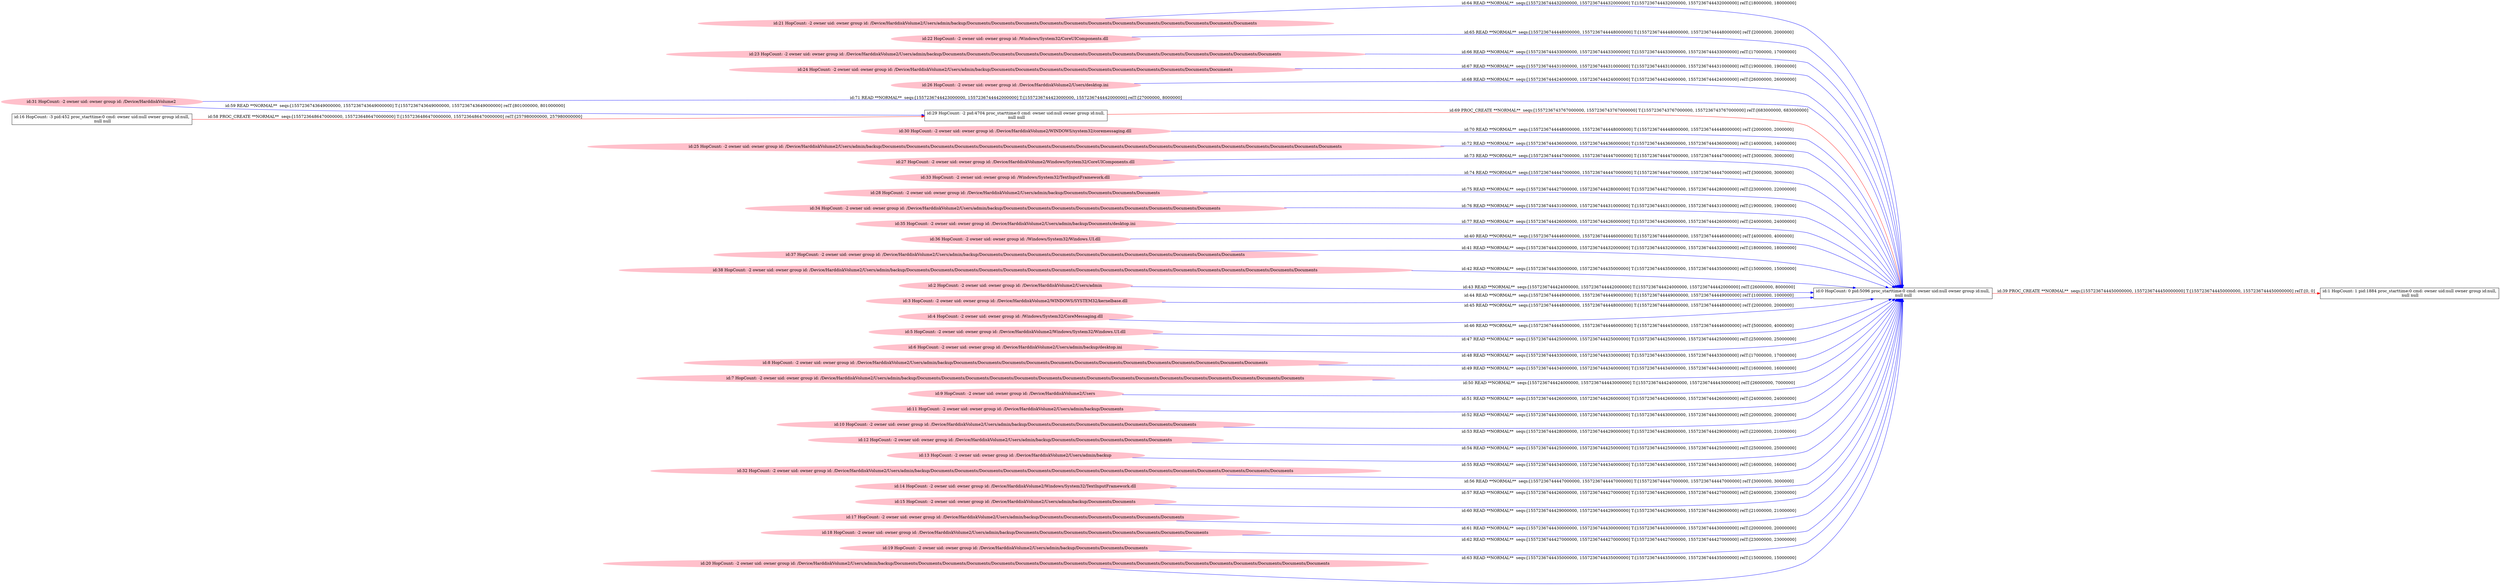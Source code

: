 digraph  {
rankdir=LR
"21"[color=pink,label="id:21 HopCount: -2 owner uid: owner group id: /Device/HarddiskVolume2/Users/admin/backup/Documents/Documents/Documents/Documents/Documents/Documents/Documents/Documents/Documents/Documents/Documents/Documents ", shape=oval,style=filled];
"0"[color=black,label="id:0 HopCount: 0 pid:5096 proc_starttime:0 cmd: owner uid:null owner group id:null,\n null null", shape=box,style=solid];
"21" -> "0" [id=64,__obj="READ"color=blue,label="id:64 READ **NORMAL**  seqs:[1557236744432000000, 1557236744432000000] T:[1557236744432000000, 1557236744432000000] relT:[18000000, 18000000]",style=solid];
"22"[color=pink,label="id:22 HopCount: -2 owner uid: owner group id: /Windows/System32/CoreUIComponents.dll ", shape=oval,style=filled];
"22" -> "0" [id=65,__obj="READ"color=blue,label="id:65 READ **NORMAL**  seqs:[1557236744448000000, 1557236744448000000] T:[1557236744448000000, 1557236744448000000] relT:[2000000, 2000000]",style=solid];
"23"[color=pink,label="id:23 HopCount: -2 owner uid: owner group id: /Device/HarddiskVolume2/Users/admin/backup/Documents/Documents/Documents/Documents/Documents/Documents/Documents/Documents/Documents/Documents/Documents/Documents/Documents/Documents ", shape=oval,style=filled];
"23" -> "0" [id=66,__obj="READ"color=blue,label="id:66 READ **NORMAL**  seqs:[1557236744433000000, 1557236744433000000] T:[1557236744433000000, 1557236744433000000] relT:[17000000, 17000000]",style=solid];
"24"[color=pink,label="id:24 HopCount: -2 owner uid: owner group id: /Device/HarddiskVolume2/Users/admin/backup/Documents/Documents/Documents/Documents/Documents/Documents/Documents/Documents/Documents/Documents ", shape=oval,style=filled];
"24" -> "0" [id=67,__obj="READ"color=blue,label="id:67 READ **NORMAL**  seqs:[1557236744431000000, 1557236744431000000] T:[1557236744431000000, 1557236744431000000] relT:[19000000, 19000000]",style=solid];
"26"[color=pink,label="id:26 HopCount: -2 owner uid: owner group id: /Device/HarddiskVolume2/Users/desktop.ini ", shape=oval,style=filled];
"26" -> "0" [id=68,__obj="READ"color=blue,label="id:68 READ **NORMAL**  seqs:[1557236744424000000, 1557236744424000000] T:[1557236744424000000, 1557236744424000000] relT:[26000000, 26000000]",style=solid];
"29"[color=black,label="id:29 HopCount: -2 pid:4704 proc_starttime:0 cmd: owner uid:null owner group id:null,\n null null", shape=box,style=solid];
"29" -> "0" [id=69,__obj="PROC_CREATE"color=red,label="id:69 PROC_CREATE **NORMAL**  seqs:[1557236743767000000, 1557236743767000000] T:[1557236743767000000, 1557236743767000000] relT:[683000000, 683000000]",style=solid];
"30"[color=pink,label="id:30 HopCount: -2 owner uid: owner group id: /Device/HarddiskVolume2/WINDOWS/system32/coremessaging.dll ", shape=oval,style=filled];
"30" -> "0" [id=70,__obj="READ"color=blue,label="id:70 READ **NORMAL**  seqs:[1557236744448000000, 1557236744448000000] T:[1557236744448000000, 1557236744448000000] relT:[2000000, 2000000]",style=solid];
"31"[color=pink,label="id:31 HopCount: -2 owner uid: owner group id: /Device/HarddiskVolume2 ", shape=oval,style=filled];
"31" -> "0" [id=71,__obj="READ"color=blue,label="id:71 READ **NORMAL**  seqs:[1557236744423000000, 1557236744442000000] T:[1557236744423000000, 1557236744442000000] relT:[27000000, 8000000]",style=solid];
"25"[color=pink,label="id:25 HopCount: -2 owner uid: owner group id: /Device/HarddiskVolume2/Users/admin/backup/Documents/Documents/Documents/Documents/Documents/Documents/Documents/Documents/Documents/Documents/Documents/Documents/Documents/Documents/Documents/Documents/Documents/Documents/Documents ", shape=oval,style=filled];
"25" -> "0" [id=72,__obj="READ"color=blue,label="id:72 READ **NORMAL**  seqs:[1557236744436000000, 1557236744436000000] T:[1557236744436000000, 1557236744436000000] relT:[14000000, 14000000]",style=solid];
"27"[color=pink,label="id:27 HopCount: -2 owner uid: owner group id: /Device/HarddiskVolume2/Windows/System32/CoreUIComponents.dll ", shape=oval,style=filled];
"27" -> "0" [id=73,__obj="READ"color=blue,label="id:73 READ **NORMAL**  seqs:[1557236744447000000, 1557236744447000000] T:[1557236744447000000, 1557236744447000000] relT:[3000000, 3000000]",style=solid];
"33"[color=pink,label="id:33 HopCount: -2 owner uid: owner group id: /Windows/System32/TextInputFramework.dll ", shape=oval,style=filled];
"33" -> "0" [id=74,__obj="READ"color=blue,label="id:74 READ **NORMAL**  seqs:[1557236744447000000, 1557236744447000000] T:[1557236744447000000, 1557236744447000000] relT:[3000000, 3000000]",style=solid];
"28"[color=pink,label="id:28 HopCount: -2 owner uid: owner group id: /Device/HarddiskVolume2/Users/admin/backup/Documents/Documents/Documents/Documents ", shape=oval,style=filled];
"28" -> "0" [id=75,__obj="READ"color=blue,label="id:75 READ **NORMAL**  seqs:[1557236744427000000, 1557236744428000000] T:[1557236744427000000, 1557236744428000000] relT:[23000000, 22000000]",style=solid];
"34"[color=pink,label="id:34 HopCount: -2 owner uid: owner group id: /Device/HarddiskVolume2/Users/admin/backup/Documents/Documents/Documents/Documents/Documents/Documents/Documents/Documents/Documents ", shape=oval,style=filled];
"34" -> "0" [id=76,__obj="READ"color=blue,label="id:76 READ **NORMAL**  seqs:[1557236744431000000, 1557236744431000000] T:[1557236744431000000, 1557236744431000000] relT:[19000000, 19000000]",style=solid];
"35"[color=pink,label="id:35 HopCount: -2 owner uid: owner group id: /Device/HarddiskVolume2/Users/admin/backup/Documents/desktop.ini ", shape=oval,style=filled];
"35" -> "0" [id=77,__obj="READ"color=blue,label="id:77 READ **NORMAL**  seqs:[1557236744426000000, 1557236744426000000] T:[1557236744426000000, 1557236744426000000] relT:[24000000, 24000000]",style=solid];
"1"[color=black,label="id:1 HopCount: 1 pid:1884 proc_starttime:0 cmd: owner uid:null owner group id:null,\n null null", shape=box,style=solid];
"0" -> "1" [id=39,__obj="PROC_CREATE"color=red,label="id:39 PROC_CREATE **NORMAL**  seqs:[1557236744450000000, 1557236744450000000] T:[1557236744450000000, 1557236744450000000] relT:[0, 0]",style=solid];
"36"[color=pink,label="id:36 HopCount: -2 owner uid: owner group id: /Windows/System32/Windows.UI.dll ", shape=oval,style=filled];
"36" -> "0" [id=40,__obj="READ"color=blue,label="id:40 READ **NORMAL**  seqs:[1557236744446000000, 1557236744446000000] T:[1557236744446000000, 1557236744446000000] relT:[4000000, 4000000]",style=solid];
"37"[color=pink,label="id:37 HopCount: -2 owner uid: owner group id: /Device/HarddiskVolume2/Users/admin/backup/Documents/Documents/Documents/Documents/Documents/Documents/Documents/Documents/Documents/Documents/Documents ", shape=oval,style=filled];
"37" -> "0" [id=41,__obj="READ"color=blue,label="id:41 READ **NORMAL**  seqs:[1557236744432000000, 1557236744432000000] T:[1557236744432000000, 1557236744432000000] relT:[18000000, 18000000]",style=solid];
"38"[color=pink,label="id:38 HopCount: -2 owner uid: owner group id: /Device/HarddiskVolume2/Users/admin/backup/Documents/Documents/Documents/Documents/Documents/Documents/Documents/Documents/Documents/Documents/Documents/Documents/Documents/Documents/Documents/Documents/Documents ", shape=oval,style=filled];
"38" -> "0" [id=42,__obj="READ"color=blue,label="id:42 READ **NORMAL**  seqs:[1557236744435000000, 1557236744435000000] T:[1557236744435000000, 1557236744435000000] relT:[15000000, 15000000]",style=solid];
"2"[color=pink,label="id:2 HopCount: -2 owner uid: owner group id: /Device/HarddiskVolume2/Users/admin ", shape=oval,style=filled];
"2" -> "0" [id=43,__obj="READ"color=blue,label="id:43 READ **NORMAL**  seqs:[1557236744424000000, 1557236744442000000] T:[1557236744424000000, 1557236744442000000] relT:[26000000, 8000000]",style=solid];
"3"[color=pink,label="id:3 HopCount: -2 owner uid: owner group id: /Device/HarddiskVolume2/WINDOWS/SYSTEM32/kernelbase.dll ", shape=oval,style=filled];
"3" -> "0" [id=44,__obj="READ"color=blue,label="id:44 READ **NORMAL**  seqs:[1557236744449000000, 1557236744449000000] T:[1557236744449000000, 1557236744449000000] relT:[1000000, 1000000]",style=solid];
"4"[color=pink,label="id:4 HopCount: -2 owner uid: owner group id: /Windows/System32/CoreMessaging.dll ", shape=oval,style=filled];
"4" -> "0" [id=45,__obj="READ"color=blue,label="id:45 READ **NORMAL**  seqs:[1557236744448000000, 1557236744448000000] T:[1557236744448000000, 1557236744448000000] relT:[2000000, 2000000]",style=solid];
"5"[color=pink,label="id:5 HopCount: -2 owner uid: owner group id: /Device/HarddiskVolume2/Windows/System32/Windows.UI.dll ", shape=oval,style=filled];
"5" -> "0" [id=46,__obj="READ"color=blue,label="id:46 READ **NORMAL**  seqs:[1557236744445000000, 1557236744446000000] T:[1557236744445000000, 1557236744446000000] relT:[5000000, 4000000]",style=solid];
"6"[color=pink,label="id:6 HopCount: -2 owner uid: owner group id: /Device/HarddiskVolume2/Users/admin/backup/desktop.ini ", shape=oval,style=filled];
"6" -> "0" [id=47,__obj="READ"color=blue,label="id:47 READ **NORMAL**  seqs:[1557236744425000000, 1557236744425000000] T:[1557236744425000000, 1557236744425000000] relT:[25000000, 25000000]",style=solid];
"8"[color=pink,label="id:8 HopCount: -2 owner uid: owner group id: /Device/HarddiskVolume2/Users/admin/backup/Documents/Documents/Documents/Documents/Documents/Documents/Documents/Documents/Documents/Documents/Documents/Documents/Documents ", shape=oval,style=filled];
"8" -> "0" [id=48,__obj="READ"color=blue,label="id:48 READ **NORMAL**  seqs:[1557236744433000000, 1557236744433000000] T:[1557236744433000000, 1557236744433000000] relT:[17000000, 17000000]",style=solid];
"7"[color=pink,label="id:7 HopCount: -2 owner uid: owner group id: /Device/HarddiskVolume2/Users/admin/backup/Documents/Documents/Documents/Documents/Documents/Documents/Documents/Documents/Documents/Documents/Documents/Documents/Documents/Documents/Documents/Documents ", shape=oval,style=filled];
"7" -> "0" [id=49,__obj="READ"color=blue,label="id:49 READ **NORMAL**  seqs:[1557236744434000000, 1557236744434000000] T:[1557236744434000000, 1557236744434000000] relT:[16000000, 16000000]",style=solid];
"9"[color=pink,label="id:9 HopCount: -2 owner uid: owner group id: /Device/HarddiskVolume2/Users ", shape=oval,style=filled];
"9" -> "0" [id=50,__obj="READ"color=blue,label="id:50 READ **NORMAL**  seqs:[1557236744424000000, 1557236744443000000] T:[1557236744424000000, 1557236744443000000] relT:[26000000, 7000000]",style=solid];
"11"[color=pink,label="id:11 HopCount: -2 owner uid: owner group id: /Device/HarddiskVolume2/Users/admin/backup/Documents ", shape=oval,style=filled];
"11" -> "0" [id=51,__obj="READ"color=blue,label="id:51 READ **NORMAL**  seqs:[1557236744426000000, 1557236744426000000] T:[1557236744426000000, 1557236744426000000] relT:[24000000, 24000000]",style=solid];
"10"[color=pink,label="id:10 HopCount: -2 owner uid: owner group id: /Device/HarddiskVolume2/Users/admin/backup/Documents/Documents/Documents/Documents/Documents/Documents/Documents ", shape=oval,style=filled];
"10" -> "0" [id=52,__obj="READ"color=blue,label="id:52 READ **NORMAL**  seqs:[1557236744430000000, 1557236744430000000] T:[1557236744430000000, 1557236744430000000] relT:[20000000, 20000000]",style=solid];
"12"[color=pink,label="id:12 HopCount: -2 owner uid: owner group id: /Device/HarddiskVolume2/Users/admin/backup/Documents/Documents/Documents/Documents/Documents ", shape=oval,style=filled];
"12" -> "0" [id=53,__obj="READ"color=blue,label="id:53 READ **NORMAL**  seqs:[1557236744428000000, 1557236744429000000] T:[1557236744428000000, 1557236744429000000] relT:[22000000, 21000000]",style=solid];
"13"[color=pink,label="id:13 HopCount: -2 owner uid: owner group id: /Device/HarddiskVolume2/Users/admin/backup ", shape=oval,style=filled];
"13" -> "0" [id=54,__obj="READ"color=blue,label="id:54 READ **NORMAL**  seqs:[1557236744425000000, 1557236744425000000] T:[1557236744425000000, 1557236744425000000] relT:[25000000, 25000000]",style=solid];
"32"[color=pink,label="id:32 HopCount: -2 owner uid: owner group id: /Device/HarddiskVolume2/Users/admin/backup/Documents/Documents/Documents/Documents/Documents/Documents/Documents/Documents/Documents/Documents/Documents/Documents/Documents/Documents/Documents ", shape=oval,style=filled];
"32" -> "0" [id=55,__obj="READ"color=blue,label="id:55 READ **NORMAL**  seqs:[1557236744434000000, 1557236744434000000] T:[1557236744434000000, 1557236744434000000] relT:[16000000, 16000000]",style=solid];
"14"[color=pink,label="id:14 HopCount: -2 owner uid: owner group id: /Device/HarddiskVolume2/Windows/System32/TextInputFramework.dll ", shape=oval,style=filled];
"14" -> "0" [id=56,__obj="READ"color=blue,label="id:56 READ **NORMAL**  seqs:[1557236744447000000, 1557236744447000000] T:[1557236744447000000, 1557236744447000000] relT:[3000000, 3000000]",style=solid];
"15"[color=pink,label="id:15 HopCount: -2 owner uid: owner group id: /Device/HarddiskVolume2/Users/admin/backup/Documents/Documents ", shape=oval,style=filled];
"15" -> "0" [id=57,__obj="READ"color=blue,label="id:57 READ **NORMAL**  seqs:[1557236744426000000, 1557236744427000000] T:[1557236744426000000, 1557236744427000000] relT:[24000000, 23000000]",style=solid];
"16"[color=black,label="id:16 HopCount: -3 pid:452 proc_starttime:0 cmd: owner uid:null owner group id:null,\n null null", shape=box,style=solid];
"16" -> "29" [id=58,__obj="PROC_CREATE"color=red,label="id:58 PROC_CREATE **NORMAL**  seqs:[1557236486470000000, 1557236486470000000] T:[1557236486470000000, 1557236486470000000] relT:[257980000000, 257980000000]",style=solid];
"31" -> "29" [id=59,__obj="READ"color=blue,label="id:59 READ **NORMAL**  seqs:[1557236743649000000, 1557236743649000000] T:[1557236743649000000, 1557236743649000000] relT:[801000000, 801000000]",style=solid];
"17"[color=pink,label="id:17 HopCount: -2 owner uid: owner group id: /Device/HarddiskVolume2/Users/admin/backup/Documents/Documents/Documents/Documents/Documents/Documents ", shape=oval,style=filled];
"17" -> "0" [id=60,__obj="READ"color=blue,label="id:60 READ **NORMAL**  seqs:[1557236744429000000, 1557236744429000000] T:[1557236744429000000, 1557236744429000000] relT:[21000000, 21000000]",style=solid];
"18"[color=pink,label="id:18 HopCount: -2 owner uid: owner group id: /Device/HarddiskVolume2/Users/admin/backup/Documents/Documents/Documents/Documents/Documents/Documents/Documents/Documents ", shape=oval,style=filled];
"18" -> "0" [id=61,__obj="READ"color=blue,label="id:61 READ **NORMAL**  seqs:[1557236744430000000, 1557236744430000000] T:[1557236744430000000, 1557236744430000000] relT:[20000000, 20000000]",style=solid];
"19"[color=pink,label="id:19 HopCount: -2 owner uid: owner group id: /Device/HarddiskVolume2/Users/admin/backup/Documents/Documents/Documents ", shape=oval,style=filled];
"19" -> "0" [id=62,__obj="READ"color=blue,label="id:62 READ **NORMAL**  seqs:[1557236744427000000, 1557236744427000000] T:[1557236744427000000, 1557236744427000000] relT:[23000000, 23000000]",style=solid];
"20"[color=pink,label="id:20 HopCount: -2 owner uid: owner group id: /Device/HarddiskVolume2/Users/admin/backup/Documents/Documents/Documents/Documents/Documents/Documents/Documents/Documents/Documents/Documents/Documents/Documents/Documents/Documents/Documents/Documents/Documents/Documents ", shape=oval,style=filled];
"20" -> "0" [id=63,__obj="READ"color=blue,label="id:63 READ **NORMAL**  seqs:[1557236744435000000, 1557236744435000000] T:[1557236744435000000, 1557236744435000000] relT:[15000000, 15000000]",style=solid];
}